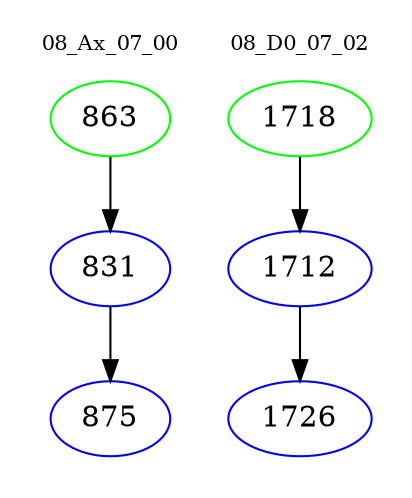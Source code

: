 digraph{
subgraph cluster_0 {
color = white
label = "08_Ax_07_00";
fontsize=10;
T0_863 [label="863", color="green"]
T0_863 -> T0_831 [color="black"]
T0_831 [label="831", color="blue"]
T0_831 -> T0_875 [color="black"]
T0_875 [label="875", color="blue"]
}
subgraph cluster_1 {
color = white
label = "08_D0_07_02";
fontsize=10;
T1_1718 [label="1718", color="green"]
T1_1718 -> T1_1712 [color="black"]
T1_1712 [label="1712", color="blue"]
T1_1712 -> T1_1726 [color="black"]
T1_1726 [label="1726", color="blue"]
}
}
